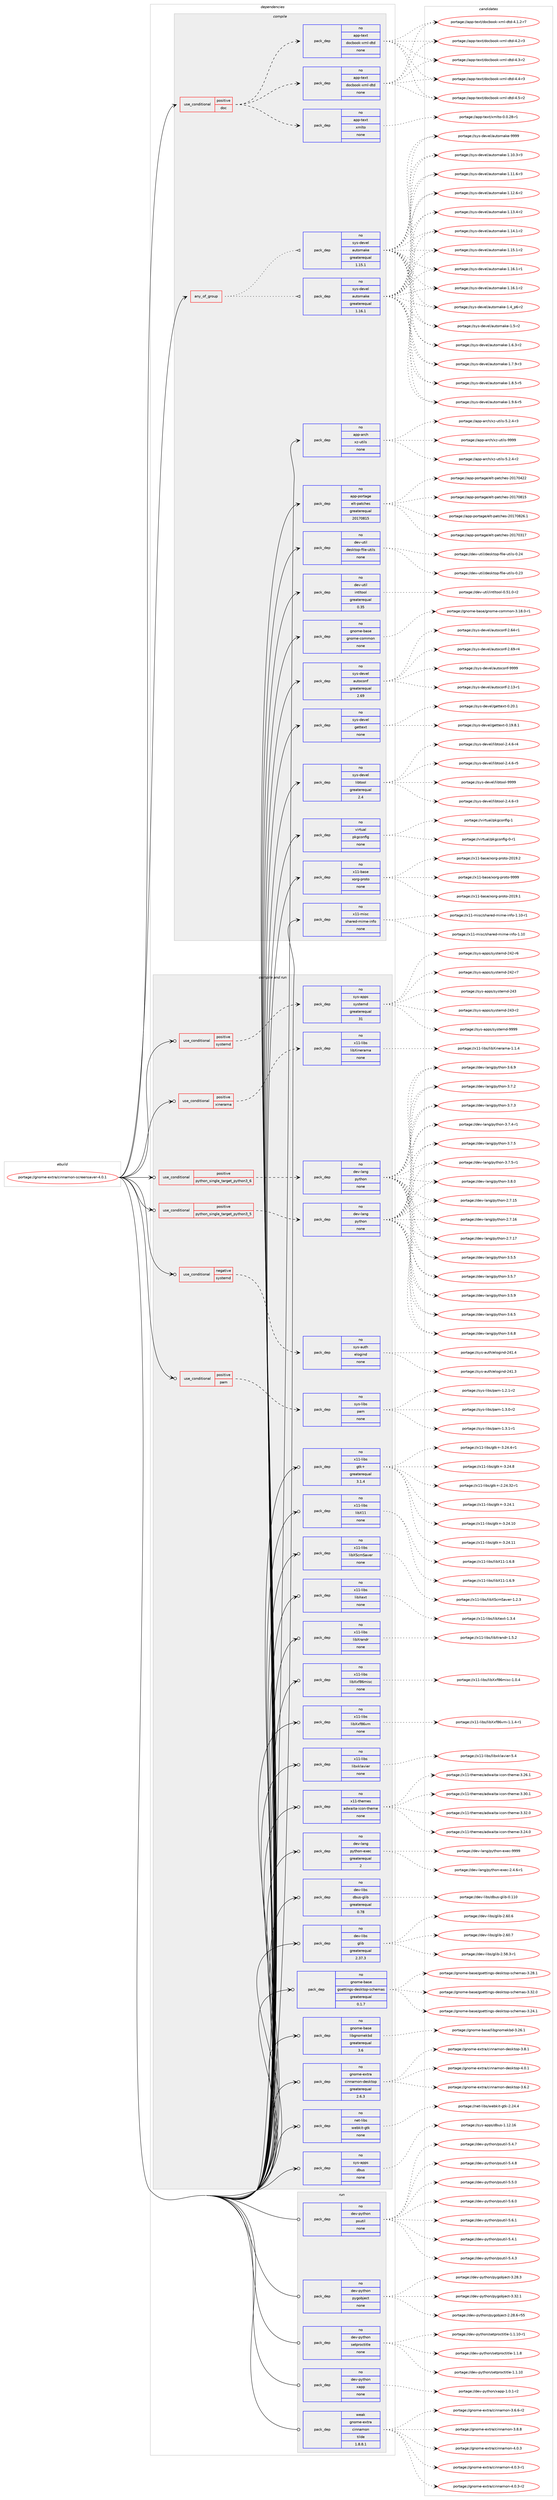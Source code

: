 digraph prolog {

# *************
# Graph options
# *************

newrank=true;
concentrate=true;
compound=true;
graph [rankdir=LR,fontname=Helvetica,fontsize=10,ranksep=1.5];#, ranksep=2.5, nodesep=0.2];
edge  [arrowhead=vee];
node  [fontname=Helvetica,fontsize=10];

# **********
# The ebuild
# **********

subgraph cluster_leftcol {
color=gray;
rank=same;
label=<<i>ebuild</i>>;
id [label="portage://gnome-extra/cinnamon-screensaver-4.0.1", color=red, width=4, href="../gnome-extra/cinnamon-screensaver-4.0.1.svg"];
}

# ****************
# The dependencies
# ****************

subgraph cluster_midcol {
color=gray;
label=<<i>dependencies</i>>;
subgraph cluster_compile {
fillcolor="#eeeeee";
style=filled;
label=<<i>compile</i>>;
subgraph any4015 {
dependency280973 [label=<<TABLE BORDER="0" CELLBORDER="1" CELLSPACING="0" CELLPADDING="4"><TR><TD CELLPADDING="10">any_of_group</TD></TR></TABLE>>, shape=none, color=red];subgraph pack202419 {
dependency280974 [label=<<TABLE BORDER="0" CELLBORDER="1" CELLSPACING="0" CELLPADDING="4" WIDTH="220"><TR><TD ROWSPAN="6" CELLPADDING="30">pack_dep</TD></TR><TR><TD WIDTH="110">no</TD></TR><TR><TD>sys-devel</TD></TR><TR><TD>automake</TD></TR><TR><TD>greaterequal</TD></TR><TR><TD>1.16.1</TD></TR></TABLE>>, shape=none, color=blue];
}
dependency280973:e -> dependency280974:w [weight=20,style="dotted",arrowhead="oinv"];
subgraph pack202420 {
dependency280975 [label=<<TABLE BORDER="0" CELLBORDER="1" CELLSPACING="0" CELLPADDING="4" WIDTH="220"><TR><TD ROWSPAN="6" CELLPADDING="30">pack_dep</TD></TR><TR><TD WIDTH="110">no</TD></TR><TR><TD>sys-devel</TD></TR><TR><TD>automake</TD></TR><TR><TD>greaterequal</TD></TR><TR><TD>1.15.1</TD></TR></TABLE>>, shape=none, color=blue];
}
dependency280973:e -> dependency280975:w [weight=20,style="dotted",arrowhead="oinv"];
}
id:e -> dependency280973:w [weight=20,style="solid",arrowhead="vee"];
subgraph cond74445 {
dependency280976 [label=<<TABLE BORDER="0" CELLBORDER="1" CELLSPACING="0" CELLPADDING="4"><TR><TD ROWSPAN="3" CELLPADDING="10">use_conditional</TD></TR><TR><TD>positive</TD></TR><TR><TD>doc</TD></TR></TABLE>>, shape=none, color=red];
subgraph pack202421 {
dependency280977 [label=<<TABLE BORDER="0" CELLBORDER="1" CELLSPACING="0" CELLPADDING="4" WIDTH="220"><TR><TD ROWSPAN="6" CELLPADDING="30">pack_dep</TD></TR><TR><TD WIDTH="110">no</TD></TR><TR><TD>app-text</TD></TR><TR><TD>xmlto</TD></TR><TR><TD>none</TD></TR><TR><TD></TD></TR></TABLE>>, shape=none, color=blue];
}
dependency280976:e -> dependency280977:w [weight=20,style="dashed",arrowhead="vee"];
subgraph pack202422 {
dependency280978 [label=<<TABLE BORDER="0" CELLBORDER="1" CELLSPACING="0" CELLPADDING="4" WIDTH="220"><TR><TD ROWSPAN="6" CELLPADDING="30">pack_dep</TD></TR><TR><TD WIDTH="110">no</TD></TR><TR><TD>app-text</TD></TR><TR><TD>docbook-xml-dtd</TD></TR><TR><TD>none</TD></TR><TR><TD></TD></TR></TABLE>>, shape=none, color=blue];
}
dependency280976:e -> dependency280978:w [weight=20,style="dashed",arrowhead="vee"];
subgraph pack202423 {
dependency280979 [label=<<TABLE BORDER="0" CELLBORDER="1" CELLSPACING="0" CELLPADDING="4" WIDTH="220"><TR><TD ROWSPAN="6" CELLPADDING="30">pack_dep</TD></TR><TR><TD WIDTH="110">no</TD></TR><TR><TD>app-text</TD></TR><TR><TD>docbook-xml-dtd</TD></TR><TR><TD>none</TD></TR><TR><TD></TD></TR></TABLE>>, shape=none, color=blue];
}
dependency280976:e -> dependency280979:w [weight=20,style="dashed",arrowhead="vee"];
}
id:e -> dependency280976:w [weight=20,style="solid",arrowhead="vee"];
subgraph pack202424 {
dependency280980 [label=<<TABLE BORDER="0" CELLBORDER="1" CELLSPACING="0" CELLPADDING="4" WIDTH="220"><TR><TD ROWSPAN="6" CELLPADDING="30">pack_dep</TD></TR><TR><TD WIDTH="110">no</TD></TR><TR><TD>app-arch</TD></TR><TR><TD>xz-utils</TD></TR><TR><TD>none</TD></TR><TR><TD></TD></TR></TABLE>>, shape=none, color=blue];
}
id:e -> dependency280980:w [weight=20,style="solid",arrowhead="vee"];
subgraph pack202425 {
dependency280981 [label=<<TABLE BORDER="0" CELLBORDER="1" CELLSPACING="0" CELLPADDING="4" WIDTH="220"><TR><TD ROWSPAN="6" CELLPADDING="30">pack_dep</TD></TR><TR><TD WIDTH="110">no</TD></TR><TR><TD>app-portage</TD></TR><TR><TD>elt-patches</TD></TR><TR><TD>greaterequal</TD></TR><TR><TD>20170815</TD></TR></TABLE>>, shape=none, color=blue];
}
id:e -> dependency280981:w [weight=20,style="solid",arrowhead="vee"];
subgraph pack202426 {
dependency280982 [label=<<TABLE BORDER="0" CELLBORDER="1" CELLSPACING="0" CELLPADDING="4" WIDTH="220"><TR><TD ROWSPAN="6" CELLPADDING="30">pack_dep</TD></TR><TR><TD WIDTH="110">no</TD></TR><TR><TD>dev-util</TD></TR><TR><TD>desktop-file-utils</TD></TR><TR><TD>none</TD></TR><TR><TD></TD></TR></TABLE>>, shape=none, color=blue];
}
id:e -> dependency280982:w [weight=20,style="solid",arrowhead="vee"];
subgraph pack202427 {
dependency280983 [label=<<TABLE BORDER="0" CELLBORDER="1" CELLSPACING="0" CELLPADDING="4" WIDTH="220"><TR><TD ROWSPAN="6" CELLPADDING="30">pack_dep</TD></TR><TR><TD WIDTH="110">no</TD></TR><TR><TD>dev-util</TD></TR><TR><TD>intltool</TD></TR><TR><TD>greaterequal</TD></TR><TR><TD>0.35</TD></TR></TABLE>>, shape=none, color=blue];
}
id:e -> dependency280983:w [weight=20,style="solid",arrowhead="vee"];
subgraph pack202428 {
dependency280984 [label=<<TABLE BORDER="0" CELLBORDER="1" CELLSPACING="0" CELLPADDING="4" WIDTH="220"><TR><TD ROWSPAN="6" CELLPADDING="30">pack_dep</TD></TR><TR><TD WIDTH="110">no</TD></TR><TR><TD>gnome-base</TD></TR><TR><TD>gnome-common</TD></TR><TR><TD>none</TD></TR><TR><TD></TD></TR></TABLE>>, shape=none, color=blue];
}
id:e -> dependency280984:w [weight=20,style="solid",arrowhead="vee"];
subgraph pack202429 {
dependency280985 [label=<<TABLE BORDER="0" CELLBORDER="1" CELLSPACING="0" CELLPADDING="4" WIDTH="220"><TR><TD ROWSPAN="6" CELLPADDING="30">pack_dep</TD></TR><TR><TD WIDTH="110">no</TD></TR><TR><TD>sys-devel</TD></TR><TR><TD>autoconf</TD></TR><TR><TD>greaterequal</TD></TR><TR><TD>2.69</TD></TR></TABLE>>, shape=none, color=blue];
}
id:e -> dependency280985:w [weight=20,style="solid",arrowhead="vee"];
subgraph pack202430 {
dependency280986 [label=<<TABLE BORDER="0" CELLBORDER="1" CELLSPACING="0" CELLPADDING="4" WIDTH="220"><TR><TD ROWSPAN="6" CELLPADDING="30">pack_dep</TD></TR><TR><TD WIDTH="110">no</TD></TR><TR><TD>sys-devel</TD></TR><TR><TD>gettext</TD></TR><TR><TD>none</TD></TR><TR><TD></TD></TR></TABLE>>, shape=none, color=blue];
}
id:e -> dependency280986:w [weight=20,style="solid",arrowhead="vee"];
subgraph pack202431 {
dependency280987 [label=<<TABLE BORDER="0" CELLBORDER="1" CELLSPACING="0" CELLPADDING="4" WIDTH="220"><TR><TD ROWSPAN="6" CELLPADDING="30">pack_dep</TD></TR><TR><TD WIDTH="110">no</TD></TR><TR><TD>sys-devel</TD></TR><TR><TD>libtool</TD></TR><TR><TD>greaterequal</TD></TR><TR><TD>2.4</TD></TR></TABLE>>, shape=none, color=blue];
}
id:e -> dependency280987:w [weight=20,style="solid",arrowhead="vee"];
subgraph pack202432 {
dependency280988 [label=<<TABLE BORDER="0" CELLBORDER="1" CELLSPACING="0" CELLPADDING="4" WIDTH="220"><TR><TD ROWSPAN="6" CELLPADDING="30">pack_dep</TD></TR><TR><TD WIDTH="110">no</TD></TR><TR><TD>virtual</TD></TR><TR><TD>pkgconfig</TD></TR><TR><TD>none</TD></TR><TR><TD></TD></TR></TABLE>>, shape=none, color=blue];
}
id:e -> dependency280988:w [weight=20,style="solid",arrowhead="vee"];
subgraph pack202433 {
dependency280989 [label=<<TABLE BORDER="0" CELLBORDER="1" CELLSPACING="0" CELLPADDING="4" WIDTH="220"><TR><TD ROWSPAN="6" CELLPADDING="30">pack_dep</TD></TR><TR><TD WIDTH="110">no</TD></TR><TR><TD>x11-base</TD></TR><TR><TD>xorg-proto</TD></TR><TR><TD>none</TD></TR><TR><TD></TD></TR></TABLE>>, shape=none, color=blue];
}
id:e -> dependency280989:w [weight=20,style="solid",arrowhead="vee"];
subgraph pack202434 {
dependency280990 [label=<<TABLE BORDER="0" CELLBORDER="1" CELLSPACING="0" CELLPADDING="4" WIDTH="220"><TR><TD ROWSPAN="6" CELLPADDING="30">pack_dep</TD></TR><TR><TD WIDTH="110">no</TD></TR><TR><TD>x11-misc</TD></TR><TR><TD>shared-mime-info</TD></TR><TR><TD>none</TD></TR><TR><TD></TD></TR></TABLE>>, shape=none, color=blue];
}
id:e -> dependency280990:w [weight=20,style="solid",arrowhead="vee"];
}
subgraph cluster_compileandrun {
fillcolor="#eeeeee";
style=filled;
label=<<i>compile and run</i>>;
subgraph cond74446 {
dependency280991 [label=<<TABLE BORDER="0" CELLBORDER="1" CELLSPACING="0" CELLPADDING="4"><TR><TD ROWSPAN="3" CELLPADDING="10">use_conditional</TD></TR><TR><TD>negative</TD></TR><TR><TD>systemd</TD></TR></TABLE>>, shape=none, color=red];
subgraph pack202435 {
dependency280992 [label=<<TABLE BORDER="0" CELLBORDER="1" CELLSPACING="0" CELLPADDING="4" WIDTH="220"><TR><TD ROWSPAN="6" CELLPADDING="30">pack_dep</TD></TR><TR><TD WIDTH="110">no</TD></TR><TR><TD>sys-auth</TD></TR><TR><TD>elogind</TD></TR><TR><TD>none</TD></TR><TR><TD></TD></TR></TABLE>>, shape=none, color=blue];
}
dependency280991:e -> dependency280992:w [weight=20,style="dashed",arrowhead="vee"];
}
id:e -> dependency280991:w [weight=20,style="solid",arrowhead="odotvee"];
subgraph cond74447 {
dependency280993 [label=<<TABLE BORDER="0" CELLBORDER="1" CELLSPACING="0" CELLPADDING="4"><TR><TD ROWSPAN="3" CELLPADDING="10">use_conditional</TD></TR><TR><TD>positive</TD></TR><TR><TD>pam</TD></TR></TABLE>>, shape=none, color=red];
subgraph pack202436 {
dependency280994 [label=<<TABLE BORDER="0" CELLBORDER="1" CELLSPACING="0" CELLPADDING="4" WIDTH="220"><TR><TD ROWSPAN="6" CELLPADDING="30">pack_dep</TD></TR><TR><TD WIDTH="110">no</TD></TR><TR><TD>sys-libs</TD></TR><TR><TD>pam</TD></TR><TR><TD>none</TD></TR><TR><TD></TD></TR></TABLE>>, shape=none, color=blue];
}
dependency280993:e -> dependency280994:w [weight=20,style="dashed",arrowhead="vee"];
}
id:e -> dependency280993:w [weight=20,style="solid",arrowhead="odotvee"];
subgraph cond74448 {
dependency280995 [label=<<TABLE BORDER="0" CELLBORDER="1" CELLSPACING="0" CELLPADDING="4"><TR><TD ROWSPAN="3" CELLPADDING="10">use_conditional</TD></TR><TR><TD>positive</TD></TR><TR><TD>python_single_target_python3_5</TD></TR></TABLE>>, shape=none, color=red];
subgraph pack202437 {
dependency280996 [label=<<TABLE BORDER="0" CELLBORDER="1" CELLSPACING="0" CELLPADDING="4" WIDTH="220"><TR><TD ROWSPAN="6" CELLPADDING="30">pack_dep</TD></TR><TR><TD WIDTH="110">no</TD></TR><TR><TD>dev-lang</TD></TR><TR><TD>python</TD></TR><TR><TD>none</TD></TR><TR><TD></TD></TR></TABLE>>, shape=none, color=blue];
}
dependency280995:e -> dependency280996:w [weight=20,style="dashed",arrowhead="vee"];
}
id:e -> dependency280995:w [weight=20,style="solid",arrowhead="odotvee"];
subgraph cond74449 {
dependency280997 [label=<<TABLE BORDER="0" CELLBORDER="1" CELLSPACING="0" CELLPADDING="4"><TR><TD ROWSPAN="3" CELLPADDING="10">use_conditional</TD></TR><TR><TD>positive</TD></TR><TR><TD>python_single_target_python3_6</TD></TR></TABLE>>, shape=none, color=red];
subgraph pack202438 {
dependency280998 [label=<<TABLE BORDER="0" CELLBORDER="1" CELLSPACING="0" CELLPADDING="4" WIDTH="220"><TR><TD ROWSPAN="6" CELLPADDING="30">pack_dep</TD></TR><TR><TD WIDTH="110">no</TD></TR><TR><TD>dev-lang</TD></TR><TR><TD>python</TD></TR><TR><TD>none</TD></TR><TR><TD></TD></TR></TABLE>>, shape=none, color=blue];
}
dependency280997:e -> dependency280998:w [weight=20,style="dashed",arrowhead="vee"];
}
id:e -> dependency280997:w [weight=20,style="solid",arrowhead="odotvee"];
subgraph cond74450 {
dependency280999 [label=<<TABLE BORDER="0" CELLBORDER="1" CELLSPACING="0" CELLPADDING="4"><TR><TD ROWSPAN="3" CELLPADDING="10">use_conditional</TD></TR><TR><TD>positive</TD></TR><TR><TD>systemd</TD></TR></TABLE>>, shape=none, color=red];
subgraph pack202439 {
dependency281000 [label=<<TABLE BORDER="0" CELLBORDER="1" CELLSPACING="0" CELLPADDING="4" WIDTH="220"><TR><TD ROWSPAN="6" CELLPADDING="30">pack_dep</TD></TR><TR><TD WIDTH="110">no</TD></TR><TR><TD>sys-apps</TD></TR><TR><TD>systemd</TD></TR><TR><TD>greaterequal</TD></TR><TR><TD>31</TD></TR></TABLE>>, shape=none, color=blue];
}
dependency280999:e -> dependency281000:w [weight=20,style="dashed",arrowhead="vee"];
}
id:e -> dependency280999:w [weight=20,style="solid",arrowhead="odotvee"];
subgraph cond74451 {
dependency281001 [label=<<TABLE BORDER="0" CELLBORDER="1" CELLSPACING="0" CELLPADDING="4"><TR><TD ROWSPAN="3" CELLPADDING="10">use_conditional</TD></TR><TR><TD>positive</TD></TR><TR><TD>xinerama</TD></TR></TABLE>>, shape=none, color=red];
subgraph pack202440 {
dependency281002 [label=<<TABLE BORDER="0" CELLBORDER="1" CELLSPACING="0" CELLPADDING="4" WIDTH="220"><TR><TD ROWSPAN="6" CELLPADDING="30">pack_dep</TD></TR><TR><TD WIDTH="110">no</TD></TR><TR><TD>x11-libs</TD></TR><TR><TD>libXinerama</TD></TR><TR><TD>none</TD></TR><TR><TD></TD></TR></TABLE>>, shape=none, color=blue];
}
dependency281001:e -> dependency281002:w [weight=20,style="dashed",arrowhead="vee"];
}
id:e -> dependency281001:w [weight=20,style="solid",arrowhead="odotvee"];
subgraph pack202441 {
dependency281003 [label=<<TABLE BORDER="0" CELLBORDER="1" CELLSPACING="0" CELLPADDING="4" WIDTH="220"><TR><TD ROWSPAN="6" CELLPADDING="30">pack_dep</TD></TR><TR><TD WIDTH="110">no</TD></TR><TR><TD>dev-lang</TD></TR><TR><TD>python-exec</TD></TR><TR><TD>greaterequal</TD></TR><TR><TD>2</TD></TR></TABLE>>, shape=none, color=blue];
}
id:e -> dependency281003:w [weight=20,style="solid",arrowhead="odotvee"];
subgraph pack202442 {
dependency281004 [label=<<TABLE BORDER="0" CELLBORDER="1" CELLSPACING="0" CELLPADDING="4" WIDTH="220"><TR><TD ROWSPAN="6" CELLPADDING="30">pack_dep</TD></TR><TR><TD WIDTH="110">no</TD></TR><TR><TD>dev-libs</TD></TR><TR><TD>dbus-glib</TD></TR><TR><TD>greaterequal</TD></TR><TR><TD>0.78</TD></TR></TABLE>>, shape=none, color=blue];
}
id:e -> dependency281004:w [weight=20,style="solid",arrowhead="odotvee"];
subgraph pack202443 {
dependency281005 [label=<<TABLE BORDER="0" CELLBORDER="1" CELLSPACING="0" CELLPADDING="4" WIDTH="220"><TR><TD ROWSPAN="6" CELLPADDING="30">pack_dep</TD></TR><TR><TD WIDTH="110">no</TD></TR><TR><TD>dev-libs</TD></TR><TR><TD>glib</TD></TR><TR><TD>greaterequal</TD></TR><TR><TD>2.37.3</TD></TR></TABLE>>, shape=none, color=blue];
}
id:e -> dependency281005:w [weight=20,style="solid",arrowhead="odotvee"];
subgraph pack202444 {
dependency281006 [label=<<TABLE BORDER="0" CELLBORDER="1" CELLSPACING="0" CELLPADDING="4" WIDTH="220"><TR><TD ROWSPAN="6" CELLPADDING="30">pack_dep</TD></TR><TR><TD WIDTH="110">no</TD></TR><TR><TD>gnome-base</TD></TR><TR><TD>gsettings-desktop-schemas</TD></TR><TR><TD>greaterequal</TD></TR><TR><TD>0.1.7</TD></TR></TABLE>>, shape=none, color=blue];
}
id:e -> dependency281006:w [weight=20,style="solid",arrowhead="odotvee"];
subgraph pack202445 {
dependency281007 [label=<<TABLE BORDER="0" CELLBORDER="1" CELLSPACING="0" CELLPADDING="4" WIDTH="220"><TR><TD ROWSPAN="6" CELLPADDING="30">pack_dep</TD></TR><TR><TD WIDTH="110">no</TD></TR><TR><TD>gnome-base</TD></TR><TR><TD>libgnomekbd</TD></TR><TR><TD>greaterequal</TD></TR><TR><TD>3.6</TD></TR></TABLE>>, shape=none, color=blue];
}
id:e -> dependency281007:w [weight=20,style="solid",arrowhead="odotvee"];
subgraph pack202446 {
dependency281008 [label=<<TABLE BORDER="0" CELLBORDER="1" CELLSPACING="0" CELLPADDING="4" WIDTH="220"><TR><TD ROWSPAN="6" CELLPADDING="30">pack_dep</TD></TR><TR><TD WIDTH="110">no</TD></TR><TR><TD>gnome-extra</TD></TR><TR><TD>cinnamon-desktop</TD></TR><TR><TD>greaterequal</TD></TR><TR><TD>2.6.3</TD></TR></TABLE>>, shape=none, color=blue];
}
id:e -> dependency281008:w [weight=20,style="solid",arrowhead="odotvee"];
subgraph pack202447 {
dependency281009 [label=<<TABLE BORDER="0" CELLBORDER="1" CELLSPACING="0" CELLPADDING="4" WIDTH="220"><TR><TD ROWSPAN="6" CELLPADDING="30">pack_dep</TD></TR><TR><TD WIDTH="110">no</TD></TR><TR><TD>net-libs</TD></TR><TR><TD>webkit-gtk</TD></TR><TR><TD>none</TD></TR><TR><TD></TD></TR></TABLE>>, shape=none, color=blue];
}
id:e -> dependency281009:w [weight=20,style="solid",arrowhead="odotvee"];
subgraph pack202448 {
dependency281010 [label=<<TABLE BORDER="0" CELLBORDER="1" CELLSPACING="0" CELLPADDING="4" WIDTH="220"><TR><TD ROWSPAN="6" CELLPADDING="30">pack_dep</TD></TR><TR><TD WIDTH="110">no</TD></TR><TR><TD>sys-apps</TD></TR><TR><TD>dbus</TD></TR><TR><TD>none</TD></TR><TR><TD></TD></TR></TABLE>>, shape=none, color=blue];
}
id:e -> dependency281010:w [weight=20,style="solid",arrowhead="odotvee"];
subgraph pack202449 {
dependency281011 [label=<<TABLE BORDER="0" CELLBORDER="1" CELLSPACING="0" CELLPADDING="4" WIDTH="220"><TR><TD ROWSPAN="6" CELLPADDING="30">pack_dep</TD></TR><TR><TD WIDTH="110">no</TD></TR><TR><TD>x11-libs</TD></TR><TR><TD>gtk+</TD></TR><TR><TD>greaterequal</TD></TR><TR><TD>3.1.4</TD></TR></TABLE>>, shape=none, color=blue];
}
id:e -> dependency281011:w [weight=20,style="solid",arrowhead="odotvee"];
subgraph pack202450 {
dependency281012 [label=<<TABLE BORDER="0" CELLBORDER="1" CELLSPACING="0" CELLPADDING="4" WIDTH="220"><TR><TD ROWSPAN="6" CELLPADDING="30">pack_dep</TD></TR><TR><TD WIDTH="110">no</TD></TR><TR><TD>x11-libs</TD></TR><TR><TD>libX11</TD></TR><TR><TD>none</TD></TR><TR><TD></TD></TR></TABLE>>, shape=none, color=blue];
}
id:e -> dependency281012:w [weight=20,style="solid",arrowhead="odotvee"];
subgraph pack202451 {
dependency281013 [label=<<TABLE BORDER="0" CELLBORDER="1" CELLSPACING="0" CELLPADDING="4" WIDTH="220"><TR><TD ROWSPAN="6" CELLPADDING="30">pack_dep</TD></TR><TR><TD WIDTH="110">no</TD></TR><TR><TD>x11-libs</TD></TR><TR><TD>libXScrnSaver</TD></TR><TR><TD>none</TD></TR><TR><TD></TD></TR></TABLE>>, shape=none, color=blue];
}
id:e -> dependency281013:w [weight=20,style="solid",arrowhead="odotvee"];
subgraph pack202452 {
dependency281014 [label=<<TABLE BORDER="0" CELLBORDER="1" CELLSPACING="0" CELLPADDING="4" WIDTH="220"><TR><TD ROWSPAN="6" CELLPADDING="30">pack_dep</TD></TR><TR><TD WIDTH="110">no</TD></TR><TR><TD>x11-libs</TD></TR><TR><TD>libXext</TD></TR><TR><TD>none</TD></TR><TR><TD></TD></TR></TABLE>>, shape=none, color=blue];
}
id:e -> dependency281014:w [weight=20,style="solid",arrowhead="odotvee"];
subgraph pack202453 {
dependency281015 [label=<<TABLE BORDER="0" CELLBORDER="1" CELLSPACING="0" CELLPADDING="4" WIDTH="220"><TR><TD ROWSPAN="6" CELLPADDING="30">pack_dep</TD></TR><TR><TD WIDTH="110">no</TD></TR><TR><TD>x11-libs</TD></TR><TR><TD>libXrandr</TD></TR><TR><TD>none</TD></TR><TR><TD></TD></TR></TABLE>>, shape=none, color=blue];
}
id:e -> dependency281015:w [weight=20,style="solid",arrowhead="odotvee"];
subgraph pack202454 {
dependency281016 [label=<<TABLE BORDER="0" CELLBORDER="1" CELLSPACING="0" CELLPADDING="4" WIDTH="220"><TR><TD ROWSPAN="6" CELLPADDING="30">pack_dep</TD></TR><TR><TD WIDTH="110">no</TD></TR><TR><TD>x11-libs</TD></TR><TR><TD>libXxf86misc</TD></TR><TR><TD>none</TD></TR><TR><TD></TD></TR></TABLE>>, shape=none, color=blue];
}
id:e -> dependency281016:w [weight=20,style="solid",arrowhead="odotvee"];
subgraph pack202455 {
dependency281017 [label=<<TABLE BORDER="0" CELLBORDER="1" CELLSPACING="0" CELLPADDING="4" WIDTH="220"><TR><TD ROWSPAN="6" CELLPADDING="30">pack_dep</TD></TR><TR><TD WIDTH="110">no</TD></TR><TR><TD>x11-libs</TD></TR><TR><TD>libXxf86vm</TD></TR><TR><TD>none</TD></TR><TR><TD></TD></TR></TABLE>>, shape=none, color=blue];
}
id:e -> dependency281017:w [weight=20,style="solid",arrowhead="odotvee"];
subgraph pack202456 {
dependency281018 [label=<<TABLE BORDER="0" CELLBORDER="1" CELLSPACING="0" CELLPADDING="4" WIDTH="220"><TR><TD ROWSPAN="6" CELLPADDING="30">pack_dep</TD></TR><TR><TD WIDTH="110">no</TD></TR><TR><TD>x11-libs</TD></TR><TR><TD>libxklavier</TD></TR><TR><TD>none</TD></TR><TR><TD></TD></TR></TABLE>>, shape=none, color=blue];
}
id:e -> dependency281018:w [weight=20,style="solid",arrowhead="odotvee"];
subgraph pack202457 {
dependency281019 [label=<<TABLE BORDER="0" CELLBORDER="1" CELLSPACING="0" CELLPADDING="4" WIDTH="220"><TR><TD ROWSPAN="6" CELLPADDING="30">pack_dep</TD></TR><TR><TD WIDTH="110">no</TD></TR><TR><TD>x11-themes</TD></TR><TR><TD>adwaita-icon-theme</TD></TR><TR><TD>none</TD></TR><TR><TD></TD></TR></TABLE>>, shape=none, color=blue];
}
id:e -> dependency281019:w [weight=20,style="solid",arrowhead="odotvee"];
}
subgraph cluster_run {
fillcolor="#eeeeee";
style=filled;
label=<<i>run</i>>;
subgraph pack202458 {
dependency281020 [label=<<TABLE BORDER="0" CELLBORDER="1" CELLSPACING="0" CELLPADDING="4" WIDTH="220"><TR><TD ROWSPAN="6" CELLPADDING="30">pack_dep</TD></TR><TR><TD WIDTH="110">no</TD></TR><TR><TD>dev-python</TD></TR><TR><TD>psutil</TD></TR><TR><TD>none</TD></TR><TR><TD></TD></TR></TABLE>>, shape=none, color=blue];
}
id:e -> dependency281020:w [weight=20,style="solid",arrowhead="odot"];
subgraph pack202459 {
dependency281021 [label=<<TABLE BORDER="0" CELLBORDER="1" CELLSPACING="0" CELLPADDING="4" WIDTH="220"><TR><TD ROWSPAN="6" CELLPADDING="30">pack_dep</TD></TR><TR><TD WIDTH="110">no</TD></TR><TR><TD>dev-python</TD></TR><TR><TD>pygobject</TD></TR><TR><TD>none</TD></TR><TR><TD></TD></TR></TABLE>>, shape=none, color=blue];
}
id:e -> dependency281021:w [weight=20,style="solid",arrowhead="odot"];
subgraph pack202460 {
dependency281022 [label=<<TABLE BORDER="0" CELLBORDER="1" CELLSPACING="0" CELLPADDING="4" WIDTH="220"><TR><TD ROWSPAN="6" CELLPADDING="30">pack_dep</TD></TR><TR><TD WIDTH="110">no</TD></TR><TR><TD>dev-python</TD></TR><TR><TD>setproctitle</TD></TR><TR><TD>none</TD></TR><TR><TD></TD></TR></TABLE>>, shape=none, color=blue];
}
id:e -> dependency281022:w [weight=20,style="solid",arrowhead="odot"];
subgraph pack202461 {
dependency281023 [label=<<TABLE BORDER="0" CELLBORDER="1" CELLSPACING="0" CELLPADDING="4" WIDTH="220"><TR><TD ROWSPAN="6" CELLPADDING="30">pack_dep</TD></TR><TR><TD WIDTH="110">no</TD></TR><TR><TD>dev-python</TD></TR><TR><TD>xapp</TD></TR><TR><TD>none</TD></TR><TR><TD></TD></TR></TABLE>>, shape=none, color=blue];
}
id:e -> dependency281023:w [weight=20,style="solid",arrowhead="odot"];
subgraph pack202462 {
dependency281024 [label=<<TABLE BORDER="0" CELLBORDER="1" CELLSPACING="0" CELLPADDING="4" WIDTH="220"><TR><TD ROWSPAN="6" CELLPADDING="30">pack_dep</TD></TR><TR><TD WIDTH="110">weak</TD></TR><TR><TD>gnome-extra</TD></TR><TR><TD>cinnamon</TD></TR><TR><TD>tilde</TD></TR><TR><TD>1.8.8.1</TD></TR></TABLE>>, shape=none, color=blue];
}
id:e -> dependency281024:w [weight=20,style="solid",arrowhead="odot"];
}
}

# **************
# The candidates
# **************

subgraph cluster_choices {
rank=same;
color=gray;
label=<<i>candidates</i>>;

subgraph choice202419 {
color=black;
nodesep=1;
choiceportage11512111545100101118101108479711711611110997107101454946494846514511451 [label="portage://sys-devel/automake-1.10.3-r3", color=red, width=4,href="../sys-devel/automake-1.10.3-r3.svg"];
choiceportage11512111545100101118101108479711711611110997107101454946494946544511451 [label="portage://sys-devel/automake-1.11.6-r3", color=red, width=4,href="../sys-devel/automake-1.11.6-r3.svg"];
choiceportage11512111545100101118101108479711711611110997107101454946495046544511450 [label="portage://sys-devel/automake-1.12.6-r2", color=red, width=4,href="../sys-devel/automake-1.12.6-r2.svg"];
choiceportage11512111545100101118101108479711711611110997107101454946495146524511450 [label="portage://sys-devel/automake-1.13.4-r2", color=red, width=4,href="../sys-devel/automake-1.13.4-r2.svg"];
choiceportage11512111545100101118101108479711711611110997107101454946495246494511450 [label="portage://sys-devel/automake-1.14.1-r2", color=red, width=4,href="../sys-devel/automake-1.14.1-r2.svg"];
choiceportage11512111545100101118101108479711711611110997107101454946495346494511450 [label="portage://sys-devel/automake-1.15.1-r2", color=red, width=4,href="../sys-devel/automake-1.15.1-r2.svg"];
choiceportage11512111545100101118101108479711711611110997107101454946495446494511449 [label="portage://sys-devel/automake-1.16.1-r1", color=red, width=4,href="../sys-devel/automake-1.16.1-r1.svg"];
choiceportage11512111545100101118101108479711711611110997107101454946495446494511450 [label="portage://sys-devel/automake-1.16.1-r2", color=red, width=4,href="../sys-devel/automake-1.16.1-r2.svg"];
choiceportage115121115451001011181011084797117116111109971071014549465295112544511450 [label="portage://sys-devel/automake-1.4_p6-r2", color=red, width=4,href="../sys-devel/automake-1.4_p6-r2.svg"];
choiceportage11512111545100101118101108479711711611110997107101454946534511450 [label="portage://sys-devel/automake-1.5-r2", color=red, width=4,href="../sys-devel/automake-1.5-r2.svg"];
choiceportage115121115451001011181011084797117116111109971071014549465446514511450 [label="portage://sys-devel/automake-1.6.3-r2", color=red, width=4,href="../sys-devel/automake-1.6.3-r2.svg"];
choiceportage115121115451001011181011084797117116111109971071014549465546574511451 [label="portage://sys-devel/automake-1.7.9-r3", color=red, width=4,href="../sys-devel/automake-1.7.9-r3.svg"];
choiceportage115121115451001011181011084797117116111109971071014549465646534511453 [label="portage://sys-devel/automake-1.8.5-r5", color=red, width=4,href="../sys-devel/automake-1.8.5-r5.svg"];
choiceportage115121115451001011181011084797117116111109971071014549465746544511453 [label="portage://sys-devel/automake-1.9.6-r5", color=red, width=4,href="../sys-devel/automake-1.9.6-r5.svg"];
choiceportage115121115451001011181011084797117116111109971071014557575757 [label="portage://sys-devel/automake-9999", color=red, width=4,href="../sys-devel/automake-9999.svg"];
dependency280974:e -> choiceportage11512111545100101118101108479711711611110997107101454946494846514511451:w [style=dotted,weight="100"];
dependency280974:e -> choiceportage11512111545100101118101108479711711611110997107101454946494946544511451:w [style=dotted,weight="100"];
dependency280974:e -> choiceportage11512111545100101118101108479711711611110997107101454946495046544511450:w [style=dotted,weight="100"];
dependency280974:e -> choiceportage11512111545100101118101108479711711611110997107101454946495146524511450:w [style=dotted,weight="100"];
dependency280974:e -> choiceportage11512111545100101118101108479711711611110997107101454946495246494511450:w [style=dotted,weight="100"];
dependency280974:e -> choiceportage11512111545100101118101108479711711611110997107101454946495346494511450:w [style=dotted,weight="100"];
dependency280974:e -> choiceportage11512111545100101118101108479711711611110997107101454946495446494511449:w [style=dotted,weight="100"];
dependency280974:e -> choiceportage11512111545100101118101108479711711611110997107101454946495446494511450:w [style=dotted,weight="100"];
dependency280974:e -> choiceportage115121115451001011181011084797117116111109971071014549465295112544511450:w [style=dotted,weight="100"];
dependency280974:e -> choiceportage11512111545100101118101108479711711611110997107101454946534511450:w [style=dotted,weight="100"];
dependency280974:e -> choiceportage115121115451001011181011084797117116111109971071014549465446514511450:w [style=dotted,weight="100"];
dependency280974:e -> choiceportage115121115451001011181011084797117116111109971071014549465546574511451:w [style=dotted,weight="100"];
dependency280974:e -> choiceportage115121115451001011181011084797117116111109971071014549465646534511453:w [style=dotted,weight="100"];
dependency280974:e -> choiceportage115121115451001011181011084797117116111109971071014549465746544511453:w [style=dotted,weight="100"];
dependency280974:e -> choiceportage115121115451001011181011084797117116111109971071014557575757:w [style=dotted,weight="100"];
}
subgraph choice202420 {
color=black;
nodesep=1;
choiceportage11512111545100101118101108479711711611110997107101454946494846514511451 [label="portage://sys-devel/automake-1.10.3-r3", color=red, width=4,href="../sys-devel/automake-1.10.3-r3.svg"];
choiceportage11512111545100101118101108479711711611110997107101454946494946544511451 [label="portage://sys-devel/automake-1.11.6-r3", color=red, width=4,href="../sys-devel/automake-1.11.6-r3.svg"];
choiceportage11512111545100101118101108479711711611110997107101454946495046544511450 [label="portage://sys-devel/automake-1.12.6-r2", color=red, width=4,href="../sys-devel/automake-1.12.6-r2.svg"];
choiceportage11512111545100101118101108479711711611110997107101454946495146524511450 [label="portage://sys-devel/automake-1.13.4-r2", color=red, width=4,href="../sys-devel/automake-1.13.4-r2.svg"];
choiceportage11512111545100101118101108479711711611110997107101454946495246494511450 [label="portage://sys-devel/automake-1.14.1-r2", color=red, width=4,href="../sys-devel/automake-1.14.1-r2.svg"];
choiceportage11512111545100101118101108479711711611110997107101454946495346494511450 [label="portage://sys-devel/automake-1.15.1-r2", color=red, width=4,href="../sys-devel/automake-1.15.1-r2.svg"];
choiceportage11512111545100101118101108479711711611110997107101454946495446494511449 [label="portage://sys-devel/automake-1.16.1-r1", color=red, width=4,href="../sys-devel/automake-1.16.1-r1.svg"];
choiceportage11512111545100101118101108479711711611110997107101454946495446494511450 [label="portage://sys-devel/automake-1.16.1-r2", color=red, width=4,href="../sys-devel/automake-1.16.1-r2.svg"];
choiceportage115121115451001011181011084797117116111109971071014549465295112544511450 [label="portage://sys-devel/automake-1.4_p6-r2", color=red, width=4,href="../sys-devel/automake-1.4_p6-r2.svg"];
choiceportage11512111545100101118101108479711711611110997107101454946534511450 [label="portage://sys-devel/automake-1.5-r2", color=red, width=4,href="../sys-devel/automake-1.5-r2.svg"];
choiceportage115121115451001011181011084797117116111109971071014549465446514511450 [label="portage://sys-devel/automake-1.6.3-r2", color=red, width=4,href="../sys-devel/automake-1.6.3-r2.svg"];
choiceportage115121115451001011181011084797117116111109971071014549465546574511451 [label="portage://sys-devel/automake-1.7.9-r3", color=red, width=4,href="../sys-devel/automake-1.7.9-r3.svg"];
choiceportage115121115451001011181011084797117116111109971071014549465646534511453 [label="portage://sys-devel/automake-1.8.5-r5", color=red, width=4,href="../sys-devel/automake-1.8.5-r5.svg"];
choiceportage115121115451001011181011084797117116111109971071014549465746544511453 [label="portage://sys-devel/automake-1.9.6-r5", color=red, width=4,href="../sys-devel/automake-1.9.6-r5.svg"];
choiceportage115121115451001011181011084797117116111109971071014557575757 [label="portage://sys-devel/automake-9999", color=red, width=4,href="../sys-devel/automake-9999.svg"];
dependency280975:e -> choiceportage11512111545100101118101108479711711611110997107101454946494846514511451:w [style=dotted,weight="100"];
dependency280975:e -> choiceportage11512111545100101118101108479711711611110997107101454946494946544511451:w [style=dotted,weight="100"];
dependency280975:e -> choiceportage11512111545100101118101108479711711611110997107101454946495046544511450:w [style=dotted,weight="100"];
dependency280975:e -> choiceportage11512111545100101118101108479711711611110997107101454946495146524511450:w [style=dotted,weight="100"];
dependency280975:e -> choiceportage11512111545100101118101108479711711611110997107101454946495246494511450:w [style=dotted,weight="100"];
dependency280975:e -> choiceportage11512111545100101118101108479711711611110997107101454946495346494511450:w [style=dotted,weight="100"];
dependency280975:e -> choiceportage11512111545100101118101108479711711611110997107101454946495446494511449:w [style=dotted,weight="100"];
dependency280975:e -> choiceportage11512111545100101118101108479711711611110997107101454946495446494511450:w [style=dotted,weight="100"];
dependency280975:e -> choiceportage115121115451001011181011084797117116111109971071014549465295112544511450:w [style=dotted,weight="100"];
dependency280975:e -> choiceportage11512111545100101118101108479711711611110997107101454946534511450:w [style=dotted,weight="100"];
dependency280975:e -> choiceportage115121115451001011181011084797117116111109971071014549465446514511450:w [style=dotted,weight="100"];
dependency280975:e -> choiceportage115121115451001011181011084797117116111109971071014549465546574511451:w [style=dotted,weight="100"];
dependency280975:e -> choiceportage115121115451001011181011084797117116111109971071014549465646534511453:w [style=dotted,weight="100"];
dependency280975:e -> choiceportage115121115451001011181011084797117116111109971071014549465746544511453:w [style=dotted,weight="100"];
dependency280975:e -> choiceportage115121115451001011181011084797117116111109971071014557575757:w [style=dotted,weight="100"];
}
subgraph choice202421 {
color=black;
nodesep=1;
choiceportage971121124511610112011647120109108116111454846484650564511449 [label="portage://app-text/xmlto-0.0.28-r1", color=red, width=4,href="../app-text/xmlto-0.0.28-r1.svg"];
dependency280977:e -> choiceportage971121124511610112011647120109108116111454846484650564511449:w [style=dotted,weight="100"];
}
subgraph choice202422 {
color=black;
nodesep=1;
choiceportage971121124511610112011647100111999811111110745120109108451001161004552464946504511455 [label="portage://app-text/docbook-xml-dtd-4.1.2-r7", color=red, width=4,href="../app-text/docbook-xml-dtd-4.1.2-r7.svg"];
choiceportage97112112451161011201164710011199981111111074512010910845100116100455246504511451 [label="portage://app-text/docbook-xml-dtd-4.2-r3", color=red, width=4,href="../app-text/docbook-xml-dtd-4.2-r3.svg"];
choiceportage97112112451161011201164710011199981111111074512010910845100116100455246514511450 [label="portage://app-text/docbook-xml-dtd-4.3-r2", color=red, width=4,href="../app-text/docbook-xml-dtd-4.3-r2.svg"];
choiceportage97112112451161011201164710011199981111111074512010910845100116100455246524511451 [label="portage://app-text/docbook-xml-dtd-4.4-r3", color=red, width=4,href="../app-text/docbook-xml-dtd-4.4-r3.svg"];
choiceportage97112112451161011201164710011199981111111074512010910845100116100455246534511450 [label="portage://app-text/docbook-xml-dtd-4.5-r2", color=red, width=4,href="../app-text/docbook-xml-dtd-4.5-r2.svg"];
dependency280978:e -> choiceportage971121124511610112011647100111999811111110745120109108451001161004552464946504511455:w [style=dotted,weight="100"];
dependency280978:e -> choiceportage97112112451161011201164710011199981111111074512010910845100116100455246504511451:w [style=dotted,weight="100"];
dependency280978:e -> choiceportage97112112451161011201164710011199981111111074512010910845100116100455246514511450:w [style=dotted,weight="100"];
dependency280978:e -> choiceportage97112112451161011201164710011199981111111074512010910845100116100455246524511451:w [style=dotted,weight="100"];
dependency280978:e -> choiceportage97112112451161011201164710011199981111111074512010910845100116100455246534511450:w [style=dotted,weight="100"];
}
subgraph choice202423 {
color=black;
nodesep=1;
choiceportage971121124511610112011647100111999811111110745120109108451001161004552464946504511455 [label="portage://app-text/docbook-xml-dtd-4.1.2-r7", color=red, width=4,href="../app-text/docbook-xml-dtd-4.1.2-r7.svg"];
choiceportage97112112451161011201164710011199981111111074512010910845100116100455246504511451 [label="portage://app-text/docbook-xml-dtd-4.2-r3", color=red, width=4,href="../app-text/docbook-xml-dtd-4.2-r3.svg"];
choiceportage97112112451161011201164710011199981111111074512010910845100116100455246514511450 [label="portage://app-text/docbook-xml-dtd-4.3-r2", color=red, width=4,href="../app-text/docbook-xml-dtd-4.3-r2.svg"];
choiceportage97112112451161011201164710011199981111111074512010910845100116100455246524511451 [label="portage://app-text/docbook-xml-dtd-4.4-r3", color=red, width=4,href="../app-text/docbook-xml-dtd-4.4-r3.svg"];
choiceportage97112112451161011201164710011199981111111074512010910845100116100455246534511450 [label="portage://app-text/docbook-xml-dtd-4.5-r2", color=red, width=4,href="../app-text/docbook-xml-dtd-4.5-r2.svg"];
dependency280979:e -> choiceportage971121124511610112011647100111999811111110745120109108451001161004552464946504511455:w [style=dotted,weight="100"];
dependency280979:e -> choiceportage97112112451161011201164710011199981111111074512010910845100116100455246504511451:w [style=dotted,weight="100"];
dependency280979:e -> choiceportage97112112451161011201164710011199981111111074512010910845100116100455246514511450:w [style=dotted,weight="100"];
dependency280979:e -> choiceportage97112112451161011201164710011199981111111074512010910845100116100455246524511451:w [style=dotted,weight="100"];
dependency280979:e -> choiceportage97112112451161011201164710011199981111111074512010910845100116100455246534511450:w [style=dotted,weight="100"];
}
subgraph choice202424 {
color=black;
nodesep=1;
choiceportage9711211245971149910447120122451171161051081154553465046524511450 [label="portage://app-arch/xz-utils-5.2.4-r2", color=red, width=4,href="../app-arch/xz-utils-5.2.4-r2.svg"];
choiceportage9711211245971149910447120122451171161051081154553465046524511451 [label="portage://app-arch/xz-utils-5.2.4-r3", color=red, width=4,href="../app-arch/xz-utils-5.2.4-r3.svg"];
choiceportage9711211245971149910447120122451171161051081154557575757 [label="portage://app-arch/xz-utils-9999", color=red, width=4,href="../app-arch/xz-utils-9999.svg"];
dependency280980:e -> choiceportage9711211245971149910447120122451171161051081154553465046524511450:w [style=dotted,weight="100"];
dependency280980:e -> choiceportage9711211245971149910447120122451171161051081154553465046524511451:w [style=dotted,weight="100"];
dependency280980:e -> choiceportage9711211245971149910447120122451171161051081154557575757:w [style=dotted,weight="100"];
}
subgraph choice202425 {
color=black;
nodesep=1;
choiceportage97112112451121111141169710310147101108116451129711699104101115455048495548514955 [label="portage://app-portage/elt-patches-20170317", color=red, width=4,href="../app-portage/elt-patches-20170317.svg"];
choiceportage97112112451121111141169710310147101108116451129711699104101115455048495548525050 [label="portage://app-portage/elt-patches-20170422", color=red, width=4,href="../app-portage/elt-patches-20170422.svg"];
choiceportage97112112451121111141169710310147101108116451129711699104101115455048495548564953 [label="portage://app-portage/elt-patches-20170815", color=red, width=4,href="../app-portage/elt-patches-20170815.svg"];
choiceportage971121124511211111411697103101471011081164511297116991041011154550484955485650544649 [label="portage://app-portage/elt-patches-20170826.1", color=red, width=4,href="../app-portage/elt-patches-20170826.1.svg"];
dependency280981:e -> choiceportage97112112451121111141169710310147101108116451129711699104101115455048495548514955:w [style=dotted,weight="100"];
dependency280981:e -> choiceportage97112112451121111141169710310147101108116451129711699104101115455048495548525050:w [style=dotted,weight="100"];
dependency280981:e -> choiceportage97112112451121111141169710310147101108116451129711699104101115455048495548564953:w [style=dotted,weight="100"];
dependency280981:e -> choiceportage971121124511211111411697103101471011081164511297116991041011154550484955485650544649:w [style=dotted,weight="100"];
}
subgraph choice202426 {
color=black;
nodesep=1;
choiceportage100101118451171161051084710010111510711611111245102105108101451171161051081154548465051 [label="portage://dev-util/desktop-file-utils-0.23", color=red, width=4,href="../dev-util/desktop-file-utils-0.23.svg"];
choiceportage100101118451171161051084710010111510711611111245102105108101451171161051081154548465052 [label="portage://dev-util/desktop-file-utils-0.24", color=red, width=4,href="../dev-util/desktop-file-utils-0.24.svg"];
dependency280982:e -> choiceportage100101118451171161051084710010111510711611111245102105108101451171161051081154548465051:w [style=dotted,weight="100"];
dependency280982:e -> choiceportage100101118451171161051084710010111510711611111245102105108101451171161051081154548465052:w [style=dotted,weight="100"];
}
subgraph choice202427 {
color=black;
nodesep=1;
choiceportage1001011184511711610510847105110116108116111111108454846534946484511450 [label="portage://dev-util/intltool-0.51.0-r2", color=red, width=4,href="../dev-util/intltool-0.51.0-r2.svg"];
dependency280983:e -> choiceportage1001011184511711610510847105110116108116111111108454846534946484511450:w [style=dotted,weight="100"];
}
subgraph choice202428 {
color=black;
nodesep=1;
choiceportage103110111109101459897115101471031101111091014599111109109111110455146495646484511449 [label="portage://gnome-base/gnome-common-3.18.0-r1", color=red, width=4,href="../gnome-base/gnome-common-3.18.0-r1.svg"];
dependency280984:e -> choiceportage103110111109101459897115101471031101111091014599111109109111110455146495646484511449:w [style=dotted,weight="100"];
}
subgraph choice202429 {
color=black;
nodesep=1;
choiceportage1151211154510010111810110847971171161119911111010245504649514511449 [label="portage://sys-devel/autoconf-2.13-r1", color=red, width=4,href="../sys-devel/autoconf-2.13-r1.svg"];
choiceportage1151211154510010111810110847971171161119911111010245504654524511449 [label="portage://sys-devel/autoconf-2.64-r1", color=red, width=4,href="../sys-devel/autoconf-2.64-r1.svg"];
choiceportage1151211154510010111810110847971171161119911111010245504654574511452 [label="portage://sys-devel/autoconf-2.69-r4", color=red, width=4,href="../sys-devel/autoconf-2.69-r4.svg"];
choiceportage115121115451001011181011084797117116111991111101024557575757 [label="portage://sys-devel/autoconf-9999", color=red, width=4,href="../sys-devel/autoconf-9999.svg"];
dependency280985:e -> choiceportage1151211154510010111810110847971171161119911111010245504649514511449:w [style=dotted,weight="100"];
dependency280985:e -> choiceportage1151211154510010111810110847971171161119911111010245504654524511449:w [style=dotted,weight="100"];
dependency280985:e -> choiceportage1151211154510010111810110847971171161119911111010245504654574511452:w [style=dotted,weight="100"];
dependency280985:e -> choiceportage115121115451001011181011084797117116111991111101024557575757:w [style=dotted,weight="100"];
}
subgraph choice202430 {
color=black;
nodesep=1;
choiceportage1151211154510010111810110847103101116116101120116454846495746564649 [label="portage://sys-devel/gettext-0.19.8.1", color=red, width=4,href="../sys-devel/gettext-0.19.8.1.svg"];
choiceportage115121115451001011181011084710310111611610112011645484650484649 [label="portage://sys-devel/gettext-0.20.1", color=red, width=4,href="../sys-devel/gettext-0.20.1.svg"];
dependency280986:e -> choiceportage1151211154510010111810110847103101116116101120116454846495746564649:w [style=dotted,weight="100"];
dependency280986:e -> choiceportage115121115451001011181011084710310111611610112011645484650484649:w [style=dotted,weight="100"];
}
subgraph choice202431 {
color=black;
nodesep=1;
choiceportage1151211154510010111810110847108105981161111111084550465246544511451 [label="portage://sys-devel/libtool-2.4.6-r3", color=red, width=4,href="../sys-devel/libtool-2.4.6-r3.svg"];
choiceportage1151211154510010111810110847108105981161111111084550465246544511452 [label="portage://sys-devel/libtool-2.4.6-r4", color=red, width=4,href="../sys-devel/libtool-2.4.6-r4.svg"];
choiceportage1151211154510010111810110847108105981161111111084550465246544511453 [label="portage://sys-devel/libtool-2.4.6-r5", color=red, width=4,href="../sys-devel/libtool-2.4.6-r5.svg"];
choiceportage1151211154510010111810110847108105981161111111084557575757 [label="portage://sys-devel/libtool-9999", color=red, width=4,href="../sys-devel/libtool-9999.svg"];
dependency280987:e -> choiceportage1151211154510010111810110847108105981161111111084550465246544511451:w [style=dotted,weight="100"];
dependency280987:e -> choiceportage1151211154510010111810110847108105981161111111084550465246544511452:w [style=dotted,weight="100"];
dependency280987:e -> choiceportage1151211154510010111810110847108105981161111111084550465246544511453:w [style=dotted,weight="100"];
dependency280987:e -> choiceportage1151211154510010111810110847108105981161111111084557575757:w [style=dotted,weight="100"];
}
subgraph choice202432 {
color=black;
nodesep=1;
choiceportage11810511411611797108471121071039911111010210510345484511449 [label="portage://virtual/pkgconfig-0-r1", color=red, width=4,href="../virtual/pkgconfig-0-r1.svg"];
choiceportage1181051141161179710847112107103991111101021051034549 [label="portage://virtual/pkgconfig-1", color=red, width=4,href="../virtual/pkgconfig-1.svg"];
dependency280988:e -> choiceportage11810511411611797108471121071039911111010210510345484511449:w [style=dotted,weight="100"];
dependency280988:e -> choiceportage1181051141161179710847112107103991111101021051034549:w [style=dotted,weight="100"];
}
subgraph choice202433 {
color=black;
nodesep=1;
choiceportage1204949459897115101471201111141034511211411111611145504849574649 [label="portage://x11-base/xorg-proto-2019.1", color=red, width=4,href="../x11-base/xorg-proto-2019.1.svg"];
choiceportage1204949459897115101471201111141034511211411111611145504849574650 [label="portage://x11-base/xorg-proto-2019.2", color=red, width=4,href="../x11-base/xorg-proto-2019.2.svg"];
choiceportage120494945989711510147120111114103451121141111161114557575757 [label="portage://x11-base/xorg-proto-9999", color=red, width=4,href="../x11-base/xorg-proto-9999.svg"];
dependency280989:e -> choiceportage1204949459897115101471201111141034511211411111611145504849574649:w [style=dotted,weight="100"];
dependency280989:e -> choiceportage1204949459897115101471201111141034511211411111611145504849574650:w [style=dotted,weight="100"];
dependency280989:e -> choiceportage120494945989711510147120111114103451121141111161114557575757:w [style=dotted,weight="100"];
}
subgraph choice202434 {
color=black;
nodesep=1;
choiceportage12049494510910511599471151049711410110045109105109101451051101021114549464948 [label="portage://x11-misc/shared-mime-info-1.10", color=red, width=4,href="../x11-misc/shared-mime-info-1.10.svg"];
choiceportage120494945109105115994711510497114101100451091051091014510511010211145494649484511449 [label="portage://x11-misc/shared-mime-info-1.10-r1", color=red, width=4,href="../x11-misc/shared-mime-info-1.10-r1.svg"];
dependency280990:e -> choiceportage12049494510910511599471151049711410110045109105109101451051101021114549464948:w [style=dotted,weight="100"];
dependency280990:e -> choiceportage120494945109105115994711510497114101100451091051091014510511010211145494649484511449:w [style=dotted,weight="100"];
}
subgraph choice202435 {
color=black;
nodesep=1;
choiceportage115121115459711711610447101108111103105110100455052494651 [label="portage://sys-auth/elogind-241.3", color=red, width=4,href="../sys-auth/elogind-241.3.svg"];
choiceportage115121115459711711610447101108111103105110100455052494652 [label="portage://sys-auth/elogind-241.4", color=red, width=4,href="../sys-auth/elogind-241.4.svg"];
dependency280992:e -> choiceportage115121115459711711610447101108111103105110100455052494651:w [style=dotted,weight="100"];
dependency280992:e -> choiceportage115121115459711711610447101108111103105110100455052494652:w [style=dotted,weight="100"];
}
subgraph choice202436 {
color=black;
nodesep=1;
choiceportage115121115451081059811547112971094549465046494511450 [label="portage://sys-libs/pam-1.2.1-r2", color=red, width=4,href="../sys-libs/pam-1.2.1-r2.svg"];
choiceportage115121115451081059811547112971094549465146484511450 [label="portage://sys-libs/pam-1.3.0-r2", color=red, width=4,href="../sys-libs/pam-1.3.0-r2.svg"];
choiceportage115121115451081059811547112971094549465146494511449 [label="portage://sys-libs/pam-1.3.1-r1", color=red, width=4,href="../sys-libs/pam-1.3.1-r1.svg"];
dependency280994:e -> choiceportage115121115451081059811547112971094549465046494511450:w [style=dotted,weight="100"];
dependency280994:e -> choiceportage115121115451081059811547112971094549465146484511450:w [style=dotted,weight="100"];
dependency280994:e -> choiceportage115121115451081059811547112971094549465146494511449:w [style=dotted,weight="100"];
}
subgraph choice202437 {
color=black;
nodesep=1;
choiceportage10010111845108971101034711212111610411111045504655464953 [label="portage://dev-lang/python-2.7.15", color=red, width=4,href="../dev-lang/python-2.7.15.svg"];
choiceportage10010111845108971101034711212111610411111045504655464954 [label="portage://dev-lang/python-2.7.16", color=red, width=4,href="../dev-lang/python-2.7.16.svg"];
choiceportage10010111845108971101034711212111610411111045504655464955 [label="portage://dev-lang/python-2.7.17", color=red, width=4,href="../dev-lang/python-2.7.17.svg"];
choiceportage100101118451089711010347112121116104111110455146534653 [label="portage://dev-lang/python-3.5.5", color=red, width=4,href="../dev-lang/python-3.5.5.svg"];
choiceportage100101118451089711010347112121116104111110455146534655 [label="portage://dev-lang/python-3.5.7", color=red, width=4,href="../dev-lang/python-3.5.7.svg"];
choiceportage100101118451089711010347112121116104111110455146534657 [label="portage://dev-lang/python-3.5.9", color=red, width=4,href="../dev-lang/python-3.5.9.svg"];
choiceportage100101118451089711010347112121116104111110455146544653 [label="portage://dev-lang/python-3.6.5", color=red, width=4,href="../dev-lang/python-3.6.5.svg"];
choiceportage100101118451089711010347112121116104111110455146544656 [label="portage://dev-lang/python-3.6.8", color=red, width=4,href="../dev-lang/python-3.6.8.svg"];
choiceportage100101118451089711010347112121116104111110455146544657 [label="portage://dev-lang/python-3.6.9", color=red, width=4,href="../dev-lang/python-3.6.9.svg"];
choiceportage100101118451089711010347112121116104111110455146554650 [label="portage://dev-lang/python-3.7.2", color=red, width=4,href="../dev-lang/python-3.7.2.svg"];
choiceportage100101118451089711010347112121116104111110455146554651 [label="portage://dev-lang/python-3.7.3", color=red, width=4,href="../dev-lang/python-3.7.3.svg"];
choiceportage1001011184510897110103471121211161041111104551465546524511449 [label="portage://dev-lang/python-3.7.4-r1", color=red, width=4,href="../dev-lang/python-3.7.4-r1.svg"];
choiceportage100101118451089711010347112121116104111110455146554653 [label="portage://dev-lang/python-3.7.5", color=red, width=4,href="../dev-lang/python-3.7.5.svg"];
choiceportage1001011184510897110103471121211161041111104551465546534511449 [label="portage://dev-lang/python-3.7.5-r1", color=red, width=4,href="../dev-lang/python-3.7.5-r1.svg"];
choiceportage100101118451089711010347112121116104111110455146564648 [label="portage://dev-lang/python-3.8.0", color=red, width=4,href="../dev-lang/python-3.8.0.svg"];
dependency280996:e -> choiceportage10010111845108971101034711212111610411111045504655464953:w [style=dotted,weight="100"];
dependency280996:e -> choiceportage10010111845108971101034711212111610411111045504655464954:w [style=dotted,weight="100"];
dependency280996:e -> choiceportage10010111845108971101034711212111610411111045504655464955:w [style=dotted,weight="100"];
dependency280996:e -> choiceportage100101118451089711010347112121116104111110455146534653:w [style=dotted,weight="100"];
dependency280996:e -> choiceportage100101118451089711010347112121116104111110455146534655:w [style=dotted,weight="100"];
dependency280996:e -> choiceportage100101118451089711010347112121116104111110455146534657:w [style=dotted,weight="100"];
dependency280996:e -> choiceportage100101118451089711010347112121116104111110455146544653:w [style=dotted,weight="100"];
dependency280996:e -> choiceportage100101118451089711010347112121116104111110455146544656:w [style=dotted,weight="100"];
dependency280996:e -> choiceportage100101118451089711010347112121116104111110455146544657:w [style=dotted,weight="100"];
dependency280996:e -> choiceportage100101118451089711010347112121116104111110455146554650:w [style=dotted,weight="100"];
dependency280996:e -> choiceportage100101118451089711010347112121116104111110455146554651:w [style=dotted,weight="100"];
dependency280996:e -> choiceportage1001011184510897110103471121211161041111104551465546524511449:w [style=dotted,weight="100"];
dependency280996:e -> choiceportage100101118451089711010347112121116104111110455146554653:w [style=dotted,weight="100"];
dependency280996:e -> choiceportage1001011184510897110103471121211161041111104551465546534511449:w [style=dotted,weight="100"];
dependency280996:e -> choiceportage100101118451089711010347112121116104111110455146564648:w [style=dotted,weight="100"];
}
subgraph choice202438 {
color=black;
nodesep=1;
choiceportage10010111845108971101034711212111610411111045504655464953 [label="portage://dev-lang/python-2.7.15", color=red, width=4,href="../dev-lang/python-2.7.15.svg"];
choiceportage10010111845108971101034711212111610411111045504655464954 [label="portage://dev-lang/python-2.7.16", color=red, width=4,href="../dev-lang/python-2.7.16.svg"];
choiceportage10010111845108971101034711212111610411111045504655464955 [label="portage://dev-lang/python-2.7.17", color=red, width=4,href="../dev-lang/python-2.7.17.svg"];
choiceportage100101118451089711010347112121116104111110455146534653 [label="portage://dev-lang/python-3.5.5", color=red, width=4,href="../dev-lang/python-3.5.5.svg"];
choiceportage100101118451089711010347112121116104111110455146534655 [label="portage://dev-lang/python-3.5.7", color=red, width=4,href="../dev-lang/python-3.5.7.svg"];
choiceportage100101118451089711010347112121116104111110455146534657 [label="portage://dev-lang/python-3.5.9", color=red, width=4,href="../dev-lang/python-3.5.9.svg"];
choiceportage100101118451089711010347112121116104111110455146544653 [label="portage://dev-lang/python-3.6.5", color=red, width=4,href="../dev-lang/python-3.6.5.svg"];
choiceportage100101118451089711010347112121116104111110455146544656 [label="portage://dev-lang/python-3.6.8", color=red, width=4,href="../dev-lang/python-3.6.8.svg"];
choiceportage100101118451089711010347112121116104111110455146544657 [label="portage://dev-lang/python-3.6.9", color=red, width=4,href="../dev-lang/python-3.6.9.svg"];
choiceportage100101118451089711010347112121116104111110455146554650 [label="portage://dev-lang/python-3.7.2", color=red, width=4,href="../dev-lang/python-3.7.2.svg"];
choiceportage100101118451089711010347112121116104111110455146554651 [label="portage://dev-lang/python-3.7.3", color=red, width=4,href="../dev-lang/python-3.7.3.svg"];
choiceportage1001011184510897110103471121211161041111104551465546524511449 [label="portage://dev-lang/python-3.7.4-r1", color=red, width=4,href="../dev-lang/python-3.7.4-r1.svg"];
choiceportage100101118451089711010347112121116104111110455146554653 [label="portage://dev-lang/python-3.7.5", color=red, width=4,href="../dev-lang/python-3.7.5.svg"];
choiceportage1001011184510897110103471121211161041111104551465546534511449 [label="portage://dev-lang/python-3.7.5-r1", color=red, width=4,href="../dev-lang/python-3.7.5-r1.svg"];
choiceportage100101118451089711010347112121116104111110455146564648 [label="portage://dev-lang/python-3.8.0", color=red, width=4,href="../dev-lang/python-3.8.0.svg"];
dependency280998:e -> choiceportage10010111845108971101034711212111610411111045504655464953:w [style=dotted,weight="100"];
dependency280998:e -> choiceportage10010111845108971101034711212111610411111045504655464954:w [style=dotted,weight="100"];
dependency280998:e -> choiceportage10010111845108971101034711212111610411111045504655464955:w [style=dotted,weight="100"];
dependency280998:e -> choiceportage100101118451089711010347112121116104111110455146534653:w [style=dotted,weight="100"];
dependency280998:e -> choiceportage100101118451089711010347112121116104111110455146534655:w [style=dotted,weight="100"];
dependency280998:e -> choiceportage100101118451089711010347112121116104111110455146534657:w [style=dotted,weight="100"];
dependency280998:e -> choiceportage100101118451089711010347112121116104111110455146544653:w [style=dotted,weight="100"];
dependency280998:e -> choiceportage100101118451089711010347112121116104111110455146544656:w [style=dotted,weight="100"];
dependency280998:e -> choiceportage100101118451089711010347112121116104111110455146544657:w [style=dotted,weight="100"];
dependency280998:e -> choiceportage100101118451089711010347112121116104111110455146554650:w [style=dotted,weight="100"];
dependency280998:e -> choiceportage100101118451089711010347112121116104111110455146554651:w [style=dotted,weight="100"];
dependency280998:e -> choiceportage1001011184510897110103471121211161041111104551465546524511449:w [style=dotted,weight="100"];
dependency280998:e -> choiceportage100101118451089711010347112121116104111110455146554653:w [style=dotted,weight="100"];
dependency280998:e -> choiceportage1001011184510897110103471121211161041111104551465546534511449:w [style=dotted,weight="100"];
dependency280998:e -> choiceportage100101118451089711010347112121116104111110455146564648:w [style=dotted,weight="100"];
}
subgraph choice202439 {
color=black;
nodesep=1;
choiceportage115121115459711211211547115121115116101109100455052504511454 [label="portage://sys-apps/systemd-242-r6", color=red, width=4,href="../sys-apps/systemd-242-r6.svg"];
choiceportage115121115459711211211547115121115116101109100455052504511455 [label="portage://sys-apps/systemd-242-r7", color=red, width=4,href="../sys-apps/systemd-242-r7.svg"];
choiceportage11512111545971121121154711512111511610110910045505251 [label="portage://sys-apps/systemd-243", color=red, width=4,href="../sys-apps/systemd-243.svg"];
choiceportage115121115459711211211547115121115116101109100455052514511450 [label="portage://sys-apps/systemd-243-r2", color=red, width=4,href="../sys-apps/systemd-243-r2.svg"];
choiceportage1151211154597112112115471151211151161011091004557575757 [label="portage://sys-apps/systemd-9999", color=red, width=4,href="../sys-apps/systemd-9999.svg"];
dependency281000:e -> choiceportage115121115459711211211547115121115116101109100455052504511454:w [style=dotted,weight="100"];
dependency281000:e -> choiceportage115121115459711211211547115121115116101109100455052504511455:w [style=dotted,weight="100"];
dependency281000:e -> choiceportage11512111545971121121154711512111511610110910045505251:w [style=dotted,weight="100"];
dependency281000:e -> choiceportage115121115459711211211547115121115116101109100455052514511450:w [style=dotted,weight="100"];
dependency281000:e -> choiceportage1151211154597112112115471151211151161011091004557575757:w [style=dotted,weight="100"];
}
subgraph choice202440 {
color=black;
nodesep=1;
choiceportage120494945108105981154710810598881051101011149710997454946494652 [label="portage://x11-libs/libXinerama-1.1.4", color=red, width=4,href="../x11-libs/libXinerama-1.1.4.svg"];
dependency281002:e -> choiceportage120494945108105981154710810598881051101011149710997454946494652:w [style=dotted,weight="100"];
}
subgraph choice202441 {
color=black;
nodesep=1;
choiceportage10010111845108971101034711212111610411111045101120101994550465246544511449 [label="portage://dev-lang/python-exec-2.4.6-r1", color=red, width=4,href="../dev-lang/python-exec-2.4.6-r1.svg"];
choiceportage10010111845108971101034711212111610411111045101120101994557575757 [label="portage://dev-lang/python-exec-9999", color=red, width=4,href="../dev-lang/python-exec-9999.svg"];
dependency281003:e -> choiceportage10010111845108971101034711212111610411111045101120101994550465246544511449:w [style=dotted,weight="100"];
dependency281003:e -> choiceportage10010111845108971101034711212111610411111045101120101994557575757:w [style=dotted,weight="100"];
}
subgraph choice202442 {
color=black;
nodesep=1;
choiceportage100101118451081059811547100981171154510310810598454846494948 [label="portage://dev-libs/dbus-glib-0.110", color=red, width=4,href="../dev-libs/dbus-glib-0.110.svg"];
dependency281004:e -> choiceportage100101118451081059811547100981171154510310810598454846494948:w [style=dotted,weight="100"];
}
subgraph choice202443 {
color=black;
nodesep=1;
choiceportage10010111845108105981154710310810598455046535646514511449 [label="portage://dev-libs/glib-2.58.3-r1", color=red, width=4,href="../dev-libs/glib-2.58.3-r1.svg"];
choiceportage1001011184510810598115471031081059845504654484654 [label="portage://dev-libs/glib-2.60.6", color=red, width=4,href="../dev-libs/glib-2.60.6.svg"];
choiceportage1001011184510810598115471031081059845504654484655 [label="portage://dev-libs/glib-2.60.7", color=red, width=4,href="../dev-libs/glib-2.60.7.svg"];
dependency281005:e -> choiceportage10010111845108105981154710310810598455046535646514511449:w [style=dotted,weight="100"];
dependency281005:e -> choiceportage1001011184510810598115471031081059845504654484654:w [style=dotted,weight="100"];
dependency281005:e -> choiceportage1001011184510810598115471031081059845504654484655:w [style=dotted,weight="100"];
}
subgraph choice202444 {
color=black;
nodesep=1;
choiceportage103110111109101459897115101471031151011161161051101031154510010111510711611111245115991041011099711545514650524649 [label="portage://gnome-base/gsettings-desktop-schemas-3.24.1", color=red, width=4,href="../gnome-base/gsettings-desktop-schemas-3.24.1.svg"];
choiceportage103110111109101459897115101471031151011161161051101031154510010111510711611111245115991041011099711545514650564649 [label="portage://gnome-base/gsettings-desktop-schemas-3.28.1", color=red, width=4,href="../gnome-base/gsettings-desktop-schemas-3.28.1.svg"];
choiceportage103110111109101459897115101471031151011161161051101031154510010111510711611111245115991041011099711545514651504648 [label="portage://gnome-base/gsettings-desktop-schemas-3.32.0", color=red, width=4,href="../gnome-base/gsettings-desktop-schemas-3.32.0.svg"];
dependency281006:e -> choiceportage103110111109101459897115101471031151011161161051101031154510010111510711611111245115991041011099711545514650524649:w [style=dotted,weight="100"];
dependency281006:e -> choiceportage103110111109101459897115101471031151011161161051101031154510010111510711611111245115991041011099711545514650564649:w [style=dotted,weight="100"];
dependency281006:e -> choiceportage103110111109101459897115101471031151011161161051101031154510010111510711611111245115991041011099711545514651504648:w [style=dotted,weight="100"];
}
subgraph choice202445 {
color=black;
nodesep=1;
choiceportage10311011110910145989711510147108105981031101111091011079810045514650544649 [label="portage://gnome-base/libgnomekbd-3.26.1", color=red, width=4,href="../gnome-base/libgnomekbd-3.26.1.svg"];
dependency281007:e -> choiceportage10311011110910145989711510147108105981031101111091011079810045514650544649:w [style=dotted,weight="100"];
}
subgraph choice202446 {
color=black;
nodesep=1;
choiceportage103110111109101451011201161149747991051101109710911111045100101115107116111112455146544650 [label="portage://gnome-extra/cinnamon-desktop-3.6.2", color=red, width=4,href="../gnome-extra/cinnamon-desktop-3.6.2.svg"];
choiceportage103110111109101451011201161149747991051101109710911111045100101115107116111112455146564649 [label="portage://gnome-extra/cinnamon-desktop-3.8.1", color=red, width=4,href="../gnome-extra/cinnamon-desktop-3.8.1.svg"];
choiceportage103110111109101451011201161149747991051101109710911111045100101115107116111112455246484649 [label="portage://gnome-extra/cinnamon-desktop-4.0.1", color=red, width=4,href="../gnome-extra/cinnamon-desktop-4.0.1.svg"];
dependency281008:e -> choiceportage103110111109101451011201161149747991051101109710911111045100101115107116111112455146544650:w [style=dotted,weight="100"];
dependency281008:e -> choiceportage103110111109101451011201161149747991051101109710911111045100101115107116111112455146564649:w [style=dotted,weight="100"];
dependency281008:e -> choiceportage103110111109101451011201161149747991051101109710911111045100101115107116111112455246484649:w [style=dotted,weight="100"];
}
subgraph choice202447 {
color=black;
nodesep=1;
choiceportage110101116451081059811547119101981071051164510311610745504650524652 [label="portage://net-libs/webkit-gtk-2.24.4", color=red, width=4,href="../net-libs/webkit-gtk-2.24.4.svg"];
dependency281009:e -> choiceportage110101116451081059811547119101981071051164510311610745504650524652:w [style=dotted,weight="100"];
}
subgraph choice202448 {
color=black;
nodesep=1;
choiceportage115121115459711211211547100981171154549464950464954 [label="portage://sys-apps/dbus-1.12.16", color=red, width=4,href="../sys-apps/dbus-1.12.16.svg"];
dependency281010:e -> choiceportage115121115459711211211547100981171154549464950464954:w [style=dotted,weight="100"];
}
subgraph choice202449 {
color=black;
nodesep=1;
choiceportage12049494510810598115471031161074345504650524651504511449 [label="portage://x11-libs/gtk+-2.24.32-r1", color=red, width=4,href="../x11-libs/gtk+-2.24.32-r1.svg"];
choiceportage12049494510810598115471031161074345514650524649 [label="portage://x11-libs/gtk+-3.24.1", color=red, width=4,href="../x11-libs/gtk+-3.24.1.svg"];
choiceportage1204949451081059811547103116107434551465052464948 [label="portage://x11-libs/gtk+-3.24.10", color=red, width=4,href="../x11-libs/gtk+-3.24.10.svg"];
choiceportage1204949451081059811547103116107434551465052464949 [label="portage://x11-libs/gtk+-3.24.11", color=red, width=4,href="../x11-libs/gtk+-3.24.11.svg"];
choiceportage120494945108105981154710311610743455146505246524511449 [label="portage://x11-libs/gtk+-3.24.4-r1", color=red, width=4,href="../x11-libs/gtk+-3.24.4-r1.svg"];
choiceportage12049494510810598115471031161074345514650524656 [label="portage://x11-libs/gtk+-3.24.8", color=red, width=4,href="../x11-libs/gtk+-3.24.8.svg"];
dependency281011:e -> choiceportage12049494510810598115471031161074345504650524651504511449:w [style=dotted,weight="100"];
dependency281011:e -> choiceportage12049494510810598115471031161074345514650524649:w [style=dotted,weight="100"];
dependency281011:e -> choiceportage1204949451081059811547103116107434551465052464948:w [style=dotted,weight="100"];
dependency281011:e -> choiceportage1204949451081059811547103116107434551465052464949:w [style=dotted,weight="100"];
dependency281011:e -> choiceportage120494945108105981154710311610743455146505246524511449:w [style=dotted,weight="100"];
dependency281011:e -> choiceportage12049494510810598115471031161074345514650524656:w [style=dotted,weight="100"];
}
subgraph choice202450 {
color=black;
nodesep=1;
choiceportage120494945108105981154710810598884949454946544656 [label="portage://x11-libs/libX11-1.6.8", color=red, width=4,href="../x11-libs/libX11-1.6.8.svg"];
choiceportage120494945108105981154710810598884949454946544657 [label="portage://x11-libs/libX11-1.6.9", color=red, width=4,href="../x11-libs/libX11-1.6.9.svg"];
dependency281012:e -> choiceportage120494945108105981154710810598884949454946544656:w [style=dotted,weight="100"];
dependency281012:e -> choiceportage120494945108105981154710810598884949454946544657:w [style=dotted,weight="100"];
}
subgraph choice202451 {
color=black;
nodesep=1;
choiceportage1204949451081059811547108105988883991141108397118101114454946504651 [label="portage://x11-libs/libXScrnSaver-1.2.3", color=red, width=4,href="../x11-libs/libXScrnSaver-1.2.3.svg"];
dependency281013:e -> choiceportage1204949451081059811547108105988883991141108397118101114454946504651:w [style=dotted,weight="100"];
}
subgraph choice202452 {
color=black;
nodesep=1;
choiceportage12049494510810598115471081059888101120116454946514652 [label="portage://x11-libs/libXext-1.3.4", color=red, width=4,href="../x11-libs/libXext-1.3.4.svg"];
dependency281014:e -> choiceportage12049494510810598115471081059888101120116454946514652:w [style=dotted,weight="100"];
}
subgraph choice202453 {
color=black;
nodesep=1;
choiceportage1204949451081059811547108105988811497110100114454946534650 [label="portage://x11-libs/libXrandr-1.5.2", color=red, width=4,href="../x11-libs/libXrandr-1.5.2.svg"];
dependency281015:e -> choiceportage1204949451081059811547108105988811497110100114454946534650:w [style=dotted,weight="100"];
}
subgraph choice202454 {
color=black;
nodesep=1;
choiceportage12049494510810598115471081059888120102565410910511599454946484652 [label="portage://x11-libs/libXxf86misc-1.0.4", color=red, width=4,href="../x11-libs/libXxf86misc-1.0.4.svg"];
dependency281016:e -> choiceportage12049494510810598115471081059888120102565410910511599454946484652:w [style=dotted,weight="100"];
}
subgraph choice202455 {
color=black;
nodesep=1;
choiceportage1204949451081059811547108105988812010256541181094549464946524511449 [label="portage://x11-libs/libXxf86vm-1.1.4-r1", color=red, width=4,href="../x11-libs/libXxf86vm-1.1.4-r1.svg"];
dependency281017:e -> choiceportage1204949451081059811547108105988812010256541181094549464946524511449:w [style=dotted,weight="100"];
}
subgraph choice202456 {
color=black;
nodesep=1;
choiceportage1204949451081059811547108105981201071089711810510111445534652 [label="portage://x11-libs/libxklavier-5.4", color=red, width=4,href="../x11-libs/libxklavier-5.4.svg"];
dependency281018:e -> choiceportage1204949451081059811547108105981201071089711810510111445534652:w [style=dotted,weight="100"];
}
subgraph choice202457 {
color=black;
nodesep=1;
choiceportage1204949451161041011091011154797100119971051169745105991111104511610410110910145514650524648 [label="portage://x11-themes/adwaita-icon-theme-3.24.0", color=red, width=4,href="../x11-themes/adwaita-icon-theme-3.24.0.svg"];
choiceportage1204949451161041011091011154797100119971051169745105991111104511610410110910145514650544649 [label="portage://x11-themes/adwaita-icon-theme-3.26.1", color=red, width=4,href="../x11-themes/adwaita-icon-theme-3.26.1.svg"];
choiceportage1204949451161041011091011154797100119971051169745105991111104511610410110910145514651484649 [label="portage://x11-themes/adwaita-icon-theme-3.30.1", color=red, width=4,href="../x11-themes/adwaita-icon-theme-3.30.1.svg"];
choiceportage1204949451161041011091011154797100119971051169745105991111104511610410110910145514651504648 [label="portage://x11-themes/adwaita-icon-theme-3.32.0", color=red, width=4,href="../x11-themes/adwaita-icon-theme-3.32.0.svg"];
dependency281019:e -> choiceportage1204949451161041011091011154797100119971051169745105991111104511610410110910145514650524648:w [style=dotted,weight="100"];
dependency281019:e -> choiceportage1204949451161041011091011154797100119971051169745105991111104511610410110910145514650544649:w [style=dotted,weight="100"];
dependency281019:e -> choiceportage1204949451161041011091011154797100119971051169745105991111104511610410110910145514651484649:w [style=dotted,weight="100"];
dependency281019:e -> choiceportage1204949451161041011091011154797100119971051169745105991111104511610410110910145514651504648:w [style=dotted,weight="100"];
}
subgraph choice202458 {
color=black;
nodesep=1;
choiceportage1001011184511212111610411111047112115117116105108455346524649 [label="portage://dev-python/psutil-5.4.1", color=red, width=4,href="../dev-python/psutil-5.4.1.svg"];
choiceportage1001011184511212111610411111047112115117116105108455346524651 [label="portage://dev-python/psutil-5.4.3", color=red, width=4,href="../dev-python/psutil-5.4.3.svg"];
choiceportage1001011184511212111610411111047112115117116105108455346524655 [label="portage://dev-python/psutil-5.4.7", color=red, width=4,href="../dev-python/psutil-5.4.7.svg"];
choiceportage1001011184511212111610411111047112115117116105108455346524656 [label="portage://dev-python/psutil-5.4.8", color=red, width=4,href="../dev-python/psutil-5.4.8.svg"];
choiceportage1001011184511212111610411111047112115117116105108455346534648 [label="portage://dev-python/psutil-5.5.0", color=red, width=4,href="../dev-python/psutil-5.5.0.svg"];
choiceportage1001011184511212111610411111047112115117116105108455346544648 [label="portage://dev-python/psutil-5.6.0", color=red, width=4,href="../dev-python/psutil-5.6.0.svg"];
choiceportage1001011184511212111610411111047112115117116105108455346544649 [label="portage://dev-python/psutil-5.6.1", color=red, width=4,href="../dev-python/psutil-5.6.1.svg"];
dependency281020:e -> choiceportage1001011184511212111610411111047112115117116105108455346524649:w [style=dotted,weight="100"];
dependency281020:e -> choiceportage1001011184511212111610411111047112115117116105108455346524651:w [style=dotted,weight="100"];
dependency281020:e -> choiceportage1001011184511212111610411111047112115117116105108455346524655:w [style=dotted,weight="100"];
dependency281020:e -> choiceportage1001011184511212111610411111047112115117116105108455346524656:w [style=dotted,weight="100"];
dependency281020:e -> choiceportage1001011184511212111610411111047112115117116105108455346534648:w [style=dotted,weight="100"];
dependency281020:e -> choiceportage1001011184511212111610411111047112115117116105108455346544648:w [style=dotted,weight="100"];
dependency281020:e -> choiceportage1001011184511212111610411111047112115117116105108455346544649:w [style=dotted,weight="100"];
}
subgraph choice202459 {
color=black;
nodesep=1;
choiceportage1001011184511212111610411111047112121103111981061019911645504650564654451145353 [label="portage://dev-python/pygobject-2.28.6-r55", color=red, width=4,href="../dev-python/pygobject-2.28.6-r55.svg"];
choiceportage1001011184511212111610411111047112121103111981061019911645514650564651 [label="portage://dev-python/pygobject-3.28.3", color=red, width=4,href="../dev-python/pygobject-3.28.3.svg"];
choiceportage1001011184511212111610411111047112121103111981061019911645514651504649 [label="portage://dev-python/pygobject-3.32.1", color=red, width=4,href="../dev-python/pygobject-3.32.1.svg"];
dependency281021:e -> choiceportage1001011184511212111610411111047112121103111981061019911645504650564654451145353:w [style=dotted,weight="100"];
dependency281021:e -> choiceportage1001011184511212111610411111047112121103111981061019911645514650564651:w [style=dotted,weight="100"];
dependency281021:e -> choiceportage1001011184511212111610411111047112121103111981061019911645514651504649:w [style=dotted,weight="100"];
}
subgraph choice202460 {
color=black;
nodesep=1;
choiceportage10010111845112121116104111110471151011161121141119911610511610810145494649464948 [label="portage://dev-python/setproctitle-1.1.10", color=red, width=4,href="../dev-python/setproctitle-1.1.10.svg"];
choiceportage100101118451121211161041111104711510111611211411199116105116108101454946494649484511449 [label="portage://dev-python/setproctitle-1.1.10-r1", color=red, width=4,href="../dev-python/setproctitle-1.1.10-r1.svg"];
choiceportage100101118451121211161041111104711510111611211411199116105116108101454946494656 [label="portage://dev-python/setproctitle-1.1.8", color=red, width=4,href="../dev-python/setproctitle-1.1.8.svg"];
dependency281022:e -> choiceportage10010111845112121116104111110471151011161121141119911610511610810145494649464948:w [style=dotted,weight="100"];
dependency281022:e -> choiceportage100101118451121211161041111104711510111611211411199116105116108101454946494649484511449:w [style=dotted,weight="100"];
dependency281022:e -> choiceportage100101118451121211161041111104711510111611211411199116105116108101454946494656:w [style=dotted,weight="100"];
}
subgraph choice202461 {
color=black;
nodesep=1;
choiceportage1001011184511212111610411111047120971121124549464846494511450 [label="portage://dev-python/xapp-1.0.1-r2", color=red, width=4,href="../dev-python/xapp-1.0.1-r2.svg"];
dependency281023:e -> choiceportage1001011184511212111610411111047120971121124549464846494511450:w [style=dotted,weight="100"];
}
subgraph choice202462 {
color=black;
nodesep=1;
choiceportage10311011110910145101120116114974799105110110971091111104551465446544511450 [label="portage://gnome-extra/cinnamon-3.6.6-r2", color=red, width=4,href="../gnome-extra/cinnamon-3.6.6-r2.svg"];
choiceportage1031101111091014510112011611497479910511011097109111110455146564656 [label="portage://gnome-extra/cinnamon-3.8.8", color=red, width=4,href="../gnome-extra/cinnamon-3.8.8.svg"];
choiceportage1031101111091014510112011611497479910511011097109111110455246484651 [label="portage://gnome-extra/cinnamon-4.0.3", color=red, width=4,href="../gnome-extra/cinnamon-4.0.3.svg"];
choiceportage10311011110910145101120116114974799105110110971091111104552464846514511449 [label="portage://gnome-extra/cinnamon-4.0.3-r1", color=red, width=4,href="../gnome-extra/cinnamon-4.0.3-r1.svg"];
choiceportage10311011110910145101120116114974799105110110971091111104552464846514511450 [label="portage://gnome-extra/cinnamon-4.0.3-r2", color=red, width=4,href="../gnome-extra/cinnamon-4.0.3-r2.svg"];
dependency281024:e -> choiceportage10311011110910145101120116114974799105110110971091111104551465446544511450:w [style=dotted,weight="100"];
dependency281024:e -> choiceportage1031101111091014510112011611497479910511011097109111110455146564656:w [style=dotted,weight="100"];
dependency281024:e -> choiceportage1031101111091014510112011611497479910511011097109111110455246484651:w [style=dotted,weight="100"];
dependency281024:e -> choiceportage10311011110910145101120116114974799105110110971091111104552464846514511449:w [style=dotted,weight="100"];
dependency281024:e -> choiceportage10311011110910145101120116114974799105110110971091111104552464846514511450:w [style=dotted,weight="100"];
}
}

}
